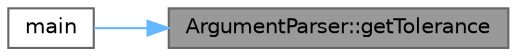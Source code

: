 digraph "ArgumentParser::getTolerance"
{
 // LATEX_PDF_SIZE
  bgcolor="transparent";
  edge [fontname=Helvetica,fontsize=10,labelfontname=Helvetica,labelfontsize=10];
  node [fontname=Helvetica,fontsize=10,shape=box,height=0.2,width=0.4];
  rankdir="RL";
  Node1 [id="Node000001",label="ArgumentParser::getTolerance",height=0.2,width=0.4,color="gray40", fillcolor="grey60", style="filled", fontcolor="black",tooltip="Get the convergence tolerance ($$ \\epsilon $$)."];
  Node1 -> Node2 [id="edge1_Node000001_Node000002",dir="back",color="steelblue1",style="solid",tooltip=" "];
  Node2 [id="Node000002",label="main",height=0.2,width=0.4,color="grey40", fillcolor="white", style="filled",URL="$main_8_c.html#a0ddf1224851353fc92bfbff6f499fa97",tooltip=" "];
}
